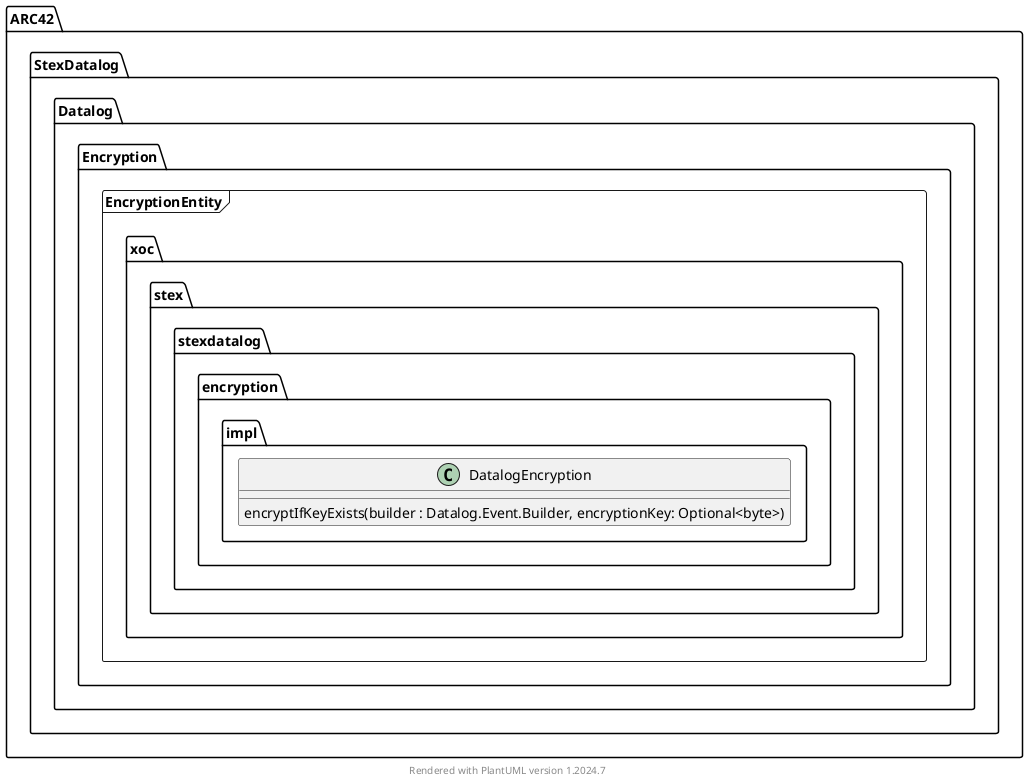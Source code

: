 @startuml
    'set separator none
    '!pragma useIntermediatePackages false 
    

    frame ARC42.StexDatalog.Datalog.Encryption.EncryptionEntity {
	    package xoc.stex.stexdatalog.encryption.impl {
	        class DatalogEncryption{
	            encryptIfKeyExists(builder : Datalog.Event.Builder, encryptionKey: Optional<byte>)
            }
        }
    }

    footer Rendered with PlantUML version %version()

@enduml